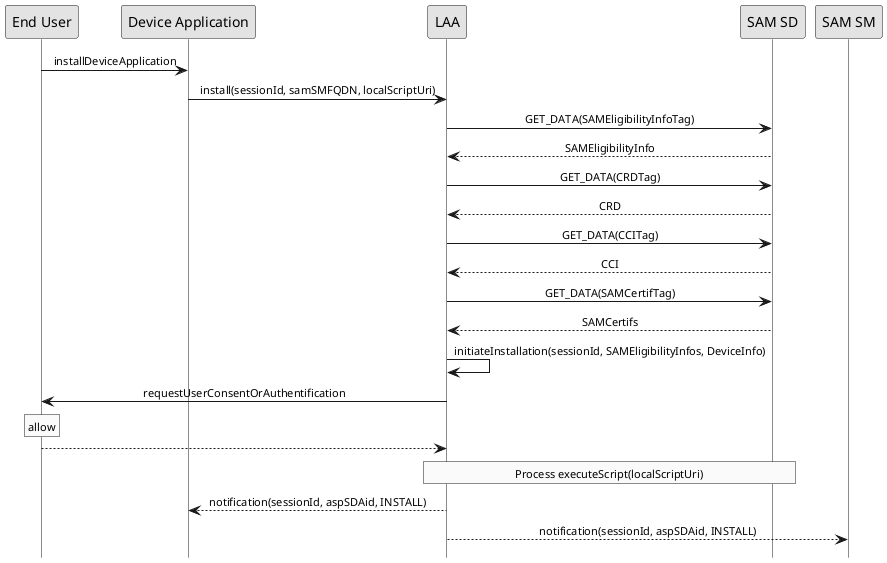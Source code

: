 @startuml
 
hide footbox
skinparam sequenceMessageAlign center
skinparam sequenceArrowFontSize 11
skinparam noteFontSize 11
skinparam monochrome true
skinparam lifelinestrategy solid

"End User" -> "Device Application" : installDeviceApplication
"Device Application" -> LAA : install(sessionId, samSMFQDN, localScriptUri)
LAA -> "SAM SD" : GET_DATA(SAMEligibilityInfoTag)
"SAM SD" --> LAA : SAMEligibilityInfo  
LAA -> "SAM SD" : GET_DATA(CRDTag)
"SAM SD" --> LAA : CRD
LAA -> "SAM SD" : GET_DATA(CCITag)
"SAM SD" --> LAA : CCI
LAA -> "SAM SD" : GET_DATA(SAMCertifTag)
"SAM SD" --> LAA : SAMCertifs
"LAA" -> "LAA" : initiateInstallation(sessionId, SAMEligibilityInfos, DeviceInfo) 
 
LAA -> "End User" : requestUserConsentOrAuthentification
rnote over "End User": allow
LAA <-- "End User"
 
rnote over "LAA", "SAM SD"
     Process executeScript(localScriptUri)
end rnote
 
LAA --> "Device Application" : notification(sessionId, aspSDAid, INSTALL)
 
LAA --> "SAM SM" : notification(sessionId, aspSDAid, INSTALL)
@enduml
